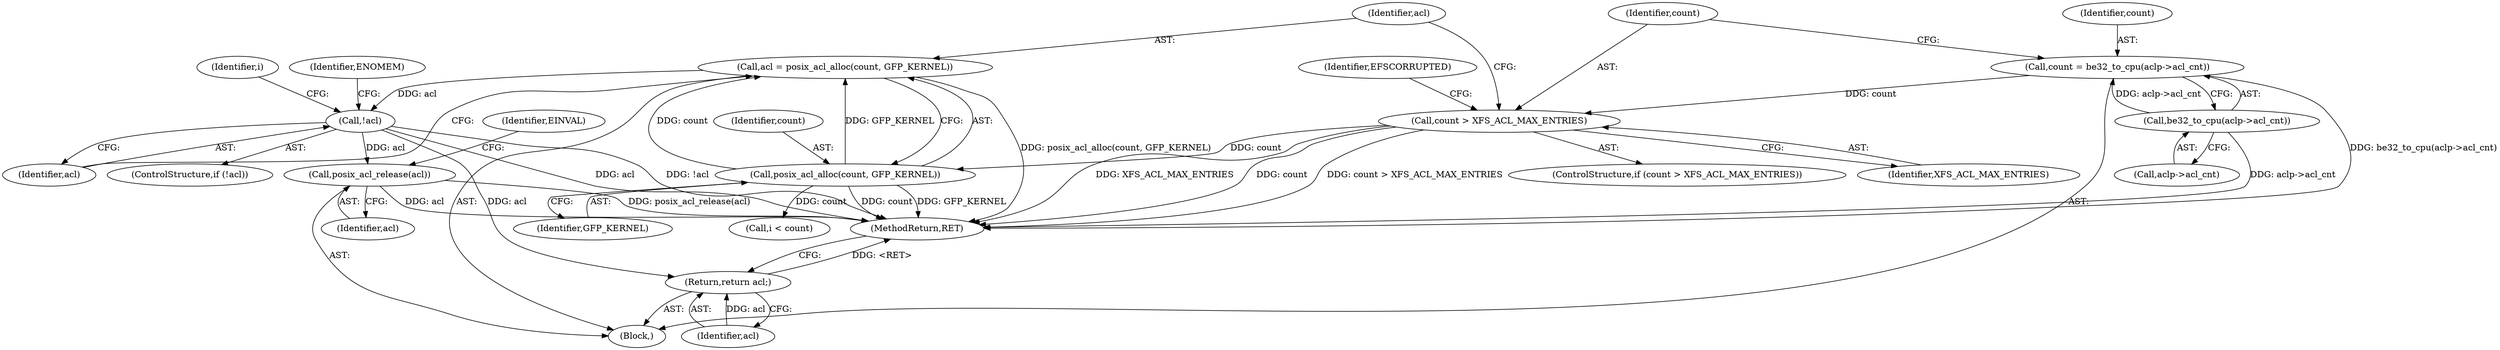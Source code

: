 digraph "0_linux_fa8b18edd752a8b4e9d1ee2cd615b82c93cf8bba@pointer" {
"1000123" [label="(Call,acl = posix_acl_alloc(count, GFP_KERNEL))"];
"1000125" [label="(Call,posix_acl_alloc(count, GFP_KERNEL))"];
"1000116" [label="(Call,count > XFS_ACL_MAX_ENTRIES)"];
"1000109" [label="(Call,count = be32_to_cpu(aclp->acl_cnt))"];
"1000111" [label="(Call,be32_to_cpu(aclp->acl_cnt))"];
"1000129" [label="(Call,!acl)"];
"1000205" [label="(Return,return acl;)"];
"1000208" [label="(Call,posix_acl_release(acl))"];
"1000134" [label="(Identifier,ENOMEM)"];
"1000137" [label="(Identifier,i)"];
"1000213" [label="(Identifier,EINVAL)"];
"1000214" [label="(MethodReturn,RET)"];
"1000123" [label="(Call,acl = posix_acl_alloc(count, GFP_KERNEL))"];
"1000125" [label="(Call,posix_acl_alloc(count, GFP_KERNEL))"];
"1000117" [label="(Identifier,count)"];
"1000206" [label="(Identifier,acl)"];
"1000116" [label="(Call,count > XFS_ACL_MAX_ENTRIES)"];
"1000127" [label="(Identifier,GFP_KERNEL)"];
"1000111" [label="(Call,be32_to_cpu(aclp->acl_cnt))"];
"1000115" [label="(ControlStructure,if (count > XFS_ACL_MAX_ENTRIES))"];
"1000209" [label="(Identifier,acl)"];
"1000124" [label="(Identifier,acl)"];
"1000103" [label="(Block,)"];
"1000112" [label="(Call,aclp->acl_cnt)"];
"1000110" [label="(Identifier,count)"];
"1000208" [label="(Call,posix_acl_release(acl))"];
"1000118" [label="(Identifier,XFS_ACL_MAX_ENTRIES)"];
"1000205" [label="(Return,return acl;)"];
"1000139" [label="(Call,i < count)"];
"1000129" [label="(Call,!acl)"];
"1000122" [label="(Identifier,EFSCORRUPTED)"];
"1000126" [label="(Identifier,count)"];
"1000109" [label="(Call,count = be32_to_cpu(aclp->acl_cnt))"];
"1000130" [label="(Identifier,acl)"];
"1000128" [label="(ControlStructure,if (!acl))"];
"1000123" -> "1000103"  [label="AST: "];
"1000123" -> "1000125"  [label="CFG: "];
"1000124" -> "1000123"  [label="AST: "];
"1000125" -> "1000123"  [label="AST: "];
"1000130" -> "1000123"  [label="CFG: "];
"1000123" -> "1000214"  [label="DDG: posix_acl_alloc(count, GFP_KERNEL)"];
"1000125" -> "1000123"  [label="DDG: count"];
"1000125" -> "1000123"  [label="DDG: GFP_KERNEL"];
"1000123" -> "1000129"  [label="DDG: acl"];
"1000125" -> "1000127"  [label="CFG: "];
"1000126" -> "1000125"  [label="AST: "];
"1000127" -> "1000125"  [label="AST: "];
"1000125" -> "1000214"  [label="DDG: count"];
"1000125" -> "1000214"  [label="DDG: GFP_KERNEL"];
"1000116" -> "1000125"  [label="DDG: count"];
"1000125" -> "1000139"  [label="DDG: count"];
"1000116" -> "1000115"  [label="AST: "];
"1000116" -> "1000118"  [label="CFG: "];
"1000117" -> "1000116"  [label="AST: "];
"1000118" -> "1000116"  [label="AST: "];
"1000122" -> "1000116"  [label="CFG: "];
"1000124" -> "1000116"  [label="CFG: "];
"1000116" -> "1000214"  [label="DDG: XFS_ACL_MAX_ENTRIES"];
"1000116" -> "1000214"  [label="DDG: count"];
"1000116" -> "1000214"  [label="DDG: count > XFS_ACL_MAX_ENTRIES"];
"1000109" -> "1000116"  [label="DDG: count"];
"1000109" -> "1000103"  [label="AST: "];
"1000109" -> "1000111"  [label="CFG: "];
"1000110" -> "1000109"  [label="AST: "];
"1000111" -> "1000109"  [label="AST: "];
"1000117" -> "1000109"  [label="CFG: "];
"1000109" -> "1000214"  [label="DDG: be32_to_cpu(aclp->acl_cnt)"];
"1000111" -> "1000109"  [label="DDG: aclp->acl_cnt"];
"1000111" -> "1000112"  [label="CFG: "];
"1000112" -> "1000111"  [label="AST: "];
"1000111" -> "1000214"  [label="DDG: aclp->acl_cnt"];
"1000129" -> "1000128"  [label="AST: "];
"1000129" -> "1000130"  [label="CFG: "];
"1000130" -> "1000129"  [label="AST: "];
"1000134" -> "1000129"  [label="CFG: "];
"1000137" -> "1000129"  [label="CFG: "];
"1000129" -> "1000214"  [label="DDG: acl"];
"1000129" -> "1000214"  [label="DDG: !acl"];
"1000129" -> "1000205"  [label="DDG: acl"];
"1000129" -> "1000208"  [label="DDG: acl"];
"1000205" -> "1000103"  [label="AST: "];
"1000205" -> "1000206"  [label="CFG: "];
"1000206" -> "1000205"  [label="AST: "];
"1000214" -> "1000205"  [label="CFG: "];
"1000205" -> "1000214"  [label="DDG: <RET>"];
"1000206" -> "1000205"  [label="DDG: acl"];
"1000208" -> "1000103"  [label="AST: "];
"1000208" -> "1000209"  [label="CFG: "];
"1000209" -> "1000208"  [label="AST: "];
"1000213" -> "1000208"  [label="CFG: "];
"1000208" -> "1000214"  [label="DDG: acl"];
"1000208" -> "1000214"  [label="DDG: posix_acl_release(acl)"];
}
